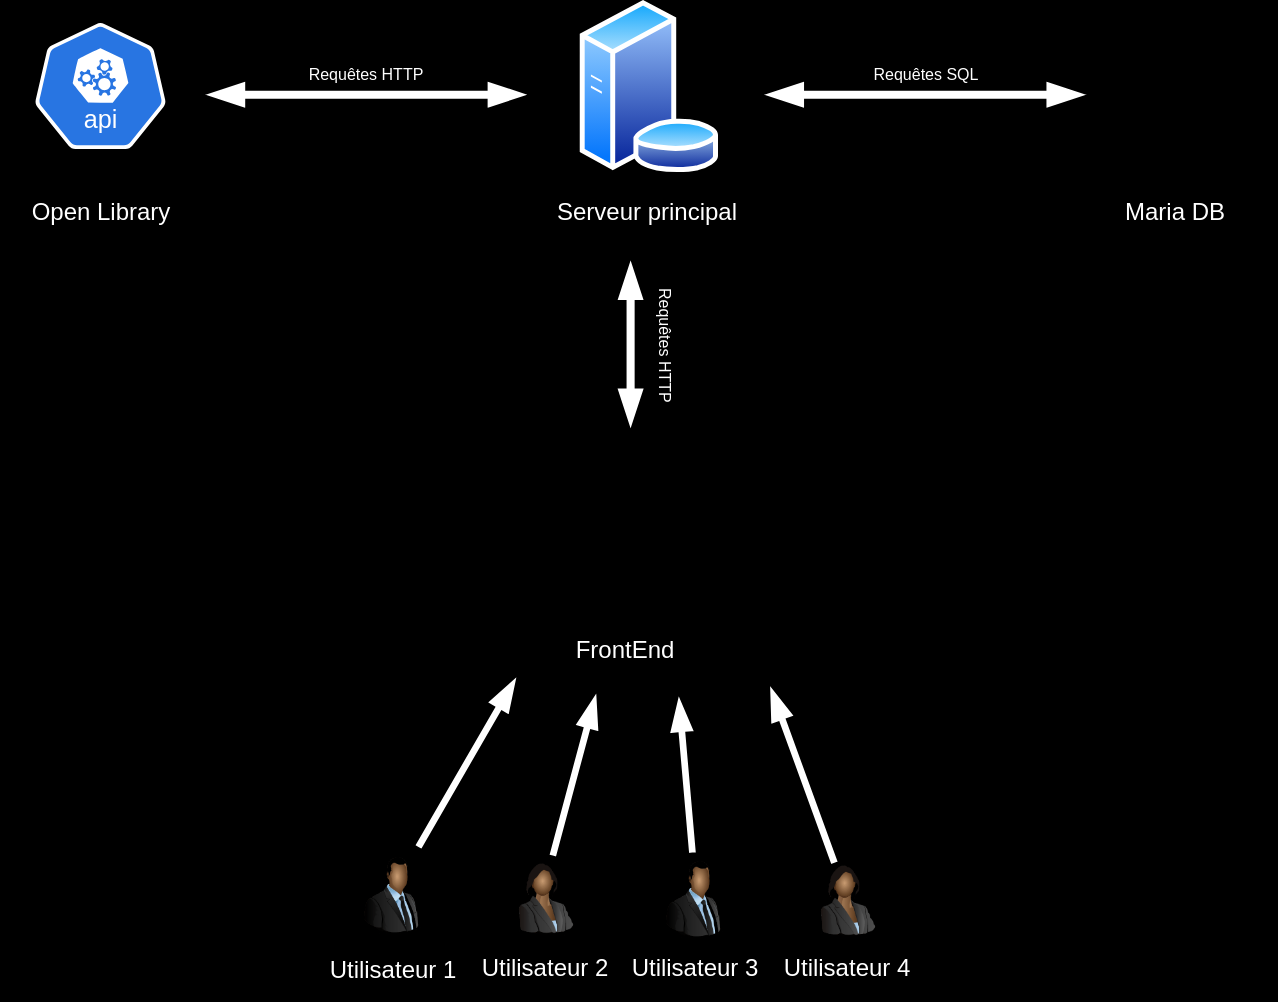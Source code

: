 <mxfile version="24.5.2" type="github">
  <diagram name="Page-1" id="K4EIJ_kx2BmpZi9qtdBt">
    <mxGraphModel dx="795" dy="503" grid="0" gridSize="10" guides="1" tooltips="1" connect="1" arrows="1" fold="1" page="1" pageScale="1" pageWidth="1169" pageHeight="827" background="#000000" math="0" shadow="0">
      <root>
        <mxCell id="0" />
        <mxCell id="1" parent="0" />
        <mxCell id="ydagU0OwPg33FftVNVz--34" value="" style="group" vertex="1" connectable="0" parent="1">
          <mxGeometry x="273" y="304" width="637.93" height="500" as="geometry" />
        </mxCell>
        <mxCell id="ydagU0OwPg33FftVNVz--2" value="" style="image;html=1;image=img/lib/clip_art/people/Suit_Man_Black_128x128.png" vertex="1" parent="ydagU0OwPg33FftVNVz--34">
          <mxGeometry x="176" y="427" width="41" height="42" as="geometry" />
        </mxCell>
        <mxCell id="ydagU0OwPg33FftVNVz--3" value="" style="image;html=1;image=img/lib/clip_art/people/Suit_Man_Black_128x128.png" vertex="1" parent="ydagU0OwPg33FftVNVz--34">
          <mxGeometry x="327" y="429" width="41" height="42" as="geometry" />
        </mxCell>
        <mxCell id="ydagU0OwPg33FftVNVz--4" value="" style="image;html=1;image=img/lib/clip_art/people/Suit_Woman_Black_128x128.png" vertex="1" parent="ydagU0OwPg33FftVNVz--34">
          <mxGeometry x="246" y="427" width="52" height="43" as="geometry" />
        </mxCell>
        <mxCell id="ydagU0OwPg33FftVNVz--5" value="" style="image;html=1;image=img/lib/clip_art/people/Suit_Woman_Black_128x128.png" vertex="1" parent="ydagU0OwPg33FftVNVz--34">
          <mxGeometry x="397" y="428" width="52" height="43" as="geometry" />
        </mxCell>
        <mxCell id="ydagU0OwPg33FftVNVz--6" value="Utilisateur 1" style="text;html=1;align=center;verticalAlign=middle;whiteSpace=wrap;rounded=0;fontColor=#FFFFFF;" vertex="1" parent="ydagU0OwPg33FftVNVz--34">
          <mxGeometry x="161" y="470" width="71" height="30" as="geometry" />
        </mxCell>
        <mxCell id="ydagU0OwPg33FftVNVz--7" value="Utilisateur 2" style="text;html=1;align=center;verticalAlign=middle;whiteSpace=wrap;rounded=0;fontColor=#FFFFFF;" vertex="1" parent="ydagU0OwPg33FftVNVz--34">
          <mxGeometry x="236.5" y="469" width="71" height="30" as="geometry" />
        </mxCell>
        <mxCell id="ydagU0OwPg33FftVNVz--8" value="Utilisateur 3" style="text;html=1;align=center;verticalAlign=middle;whiteSpace=wrap;rounded=0;fontColor=#FFFFFF;" vertex="1" parent="ydagU0OwPg33FftVNVz--34">
          <mxGeometry x="312" y="469" width="71" height="30" as="geometry" />
        </mxCell>
        <mxCell id="ydagU0OwPg33FftVNVz--9" value="Utilisateur 4" style="text;html=1;align=center;verticalAlign=middle;whiteSpace=wrap;rounded=0;fontColor=#FFFFFF;" vertex="1" parent="ydagU0OwPg33FftVNVz--34">
          <mxGeometry x="387.5" y="469" width="71" height="30" as="geometry" />
        </mxCell>
        <mxCell id="ydagU0OwPg33FftVNVz--10" value="FrontEnd" style="text;html=1;align=center;verticalAlign=middle;whiteSpace=wrap;rounded=0;fontColor=#FFFFFF;" vertex="1" parent="ydagU0OwPg33FftVNVz--34">
          <mxGeometry x="276.5" y="310" width="71" height="30" as="geometry" />
        </mxCell>
        <mxCell id="ydagU0OwPg33FftVNVz--12" value="" style="image;aspect=fixed;perimeter=ellipsePerimeter;html=1;align=center;shadow=0;dashed=0;spacingTop=3;image=img/lib/active_directory/database_server.svg;" vertex="1" parent="ydagU0OwPg33FftVNVz--34">
          <mxGeometry x="289.17" width="70.52" height="86" as="geometry" />
        </mxCell>
        <mxCell id="ydagU0OwPg33FftVNVz--13" value="Serveur principal" style="text;html=1;align=center;verticalAlign=middle;whiteSpace=wrap;rounded=0;fontColor=#FFFFFF;" vertex="1" parent="ydagU0OwPg33FftVNVz--34">
          <mxGeometry x="273.43" y="91" width="100.5" height="30" as="geometry" />
        </mxCell>
        <mxCell id="ydagU0OwPg33FftVNVz--14" value="" style="aspect=fixed;sketch=0;html=1;dashed=0;whitespace=wrap;verticalLabelPosition=bottom;verticalAlign=top;fillColor=#2875E2;strokeColor=#ffffff;points=[[0.005,0.63,0],[0.1,0.2,0],[0.9,0.2,0],[0.5,0,0],[0.995,0.63,0],[0.72,0.99,0],[0.5,1,0],[0.28,0.99,0]];shape=mxgraph.kubernetes.icon2;kubernetesLabel=1;prIcon=api" vertex="1" parent="ydagU0OwPg33FftVNVz--34">
          <mxGeometry x="17.43" y="11.5" width="65.63" height="63" as="geometry" />
        </mxCell>
        <mxCell id="ydagU0OwPg33FftVNVz--15" value="Open Library" style="text;html=1;align=center;verticalAlign=middle;whiteSpace=wrap;rounded=0;fontColor=#FFFFFF;" vertex="1" parent="ydagU0OwPg33FftVNVz--34">
          <mxGeometry y="91" width="100.5" height="30" as="geometry" />
        </mxCell>
        <mxCell id="ydagU0OwPg33FftVNVz--16" value="" style="shape=image;html=1;verticalAlign=top;verticalLabelPosition=bottom;labelBackgroundColor=#ffffff;imageAspect=0;aspect=fixed;image=https://cdn2.iconfinder.com/data/icons/whcompare-isometric-web-hosting-servers/50/database-128.png" vertex="1" parent="ydagU0OwPg33FftVNVz--34">
          <mxGeometry x="551.43" y="6.75" width="72.5" height="72.5" as="geometry" />
        </mxCell>
        <mxCell id="ydagU0OwPg33FftVNVz--17" value="Maria DB" style="text;html=1;align=center;verticalAlign=middle;whiteSpace=wrap;rounded=0;fontColor=#FFFFFF;" vertex="1" parent="ydagU0OwPg33FftVNVz--34">
          <mxGeometry x="537.43" y="91" width="100.5" height="30" as="geometry" />
        </mxCell>
        <mxCell id="ydagU0OwPg33FftVNVz--19" value="" style="html=1;shadow=0;dashed=0;align=center;verticalAlign=middle;shape=mxgraph.arrows2.arrow;dy=0.67;dx=20;notch=0;rotation=-60;" vertex="1" parent="ydagU0OwPg33FftVNVz--34">
          <mxGeometry x="184" y="374" width="100" height="13.14" as="geometry" />
        </mxCell>
        <mxCell id="ydagU0OwPg33FftVNVz--20" value="" style="html=1;shadow=0;dashed=0;align=center;verticalAlign=middle;shape=mxgraph.arrows2.arrow;dy=0.67;dx=20;notch=0;rotation=-75;" vertex="1" parent="ydagU0OwPg33FftVNVz--34">
          <mxGeometry x="244.41" y="380.14" width="86" height="13.14" as="geometry" />
        </mxCell>
        <mxCell id="ydagU0OwPg33FftVNVz--21" value="" style="html=1;shadow=0;dashed=0;align=center;verticalAlign=middle;shape=mxgraph.arrows2.arrow;dy=0.67;dx=20;notch=0;rotation=-95;" vertex="1" parent="ydagU0OwPg33FftVNVz--34">
          <mxGeometry x="302.5" y="380.14" width="80.5" height="13.14" as="geometry" />
        </mxCell>
        <mxCell id="ydagU0OwPg33FftVNVz--22" value="" style="html=1;shadow=0;dashed=0;align=center;verticalAlign=middle;shape=mxgraph.arrows2.arrow;dy=0.67;dx=20;notch=0;rotation=-110;" vertex="1" parent="ydagU0OwPg33FftVNVz--34">
          <mxGeometry x="352.89" y="380.14" width="96.11" height="13.14" as="geometry" />
        </mxCell>
        <mxCell id="ydagU0OwPg33FftVNVz--23" value="" style="html=1;shadow=0;dashed=0;align=center;verticalAlign=middle;shape=mxgraph.arrows2.twoWayArrow;dy=0.65;dx=22;rotation=-90;" vertex="1" parent="ydagU0OwPg33FftVNVz--34">
          <mxGeometry x="271.67" y="164.96" width="87.26" height="14.41" as="geometry" />
        </mxCell>
        <mxCell id="ydagU0OwPg33FftVNVz--24" value="Requêtes HTTP" style="text;html=1;align=center;verticalAlign=middle;whiteSpace=wrap;rounded=0;fontColor=#FFFFFF;fontSize=8;rotation=90;" vertex="1" parent="ydagU0OwPg33FftVNVz--34">
          <mxGeometry x="302.5" y="163.24" width="60" height="17.84" as="geometry" />
        </mxCell>
        <mxCell id="ydagU0OwPg33FftVNVz--26" style="edgeStyle=orthogonalEdgeStyle;rounded=0;orthogonalLoop=1;jettySize=auto;html=1;exitX=0.5;exitY=0;exitDx=0;exitDy=4.683;exitPerimeter=0;entryX=0;entryY=0.75;entryDx=0;entryDy=0;" edge="1" parent="ydagU0OwPg33FftVNVz--34" target="ydagU0OwPg33FftVNVz--24">
          <mxGeometry relative="1" as="geometry">
            <mxPoint x="462.63" y="177.683" as="sourcePoint" />
          </mxGeometry>
        </mxCell>
        <mxCell id="ydagU0OwPg33FftVNVz--27" value="" style="html=1;shadow=0;dashed=0;align=center;verticalAlign=middle;shape=mxgraph.arrows2.twoWayArrow;dy=0.65;dx=22;rotation=-90;direction=south;" vertex="1" parent="ydagU0OwPg33FftVNVz--34">
          <mxGeometry x="455.42" y="-34.74" width="14.41" height="164.2" as="geometry" />
        </mxCell>
        <mxCell id="ydagU0OwPg33FftVNVz--28" value="" style="html=1;shadow=0;dashed=0;align=center;verticalAlign=middle;shape=mxgraph.arrows2.twoWayArrow;dy=0.65;dx=22;rotation=-90;direction=south;" vertex="1" parent="ydagU0OwPg33FftVNVz--34">
          <mxGeometry x="176.0" y="-34.74" width="14.41" height="164.2" as="geometry" />
        </mxCell>
        <mxCell id="ydagU0OwPg33FftVNVz--29" value="Requêtes HTTP" style="text;html=1;align=center;verticalAlign=middle;whiteSpace=wrap;rounded=0;fontColor=#FFFFFF;fontSize=8;rotation=0;" vertex="1" parent="ydagU0OwPg33FftVNVz--34">
          <mxGeometry x="153.2" y="28" width="60" height="17.84" as="geometry" />
        </mxCell>
        <mxCell id="ydagU0OwPg33FftVNVz--30" value="Requêtes SQL" style="text;html=1;align=center;verticalAlign=middle;whiteSpace=wrap;rounded=0;fontColor=#FFFFFF;fontSize=8;rotation=0;" vertex="1" parent="ydagU0OwPg33FftVNVz--34">
          <mxGeometry x="432.63" y="28" width="60" height="17.84" as="geometry" />
        </mxCell>
        <mxCell id="ydagU0OwPg33FftVNVz--31" value="" style="shape=image;html=1;verticalAlign=top;verticalLabelPosition=bottom;labelBackgroundColor=#ffffff;imageAspect=0;aspect=fixed;image=https://cdn0.iconfinder.com/data/icons/luisance_pack/128/ordinateur_portable_allum.png" vertex="1" parent="ydagU0OwPg33FftVNVz--34">
          <mxGeometry x="241" y="185" width="155" height="155" as="geometry" />
        </mxCell>
      </root>
    </mxGraphModel>
  </diagram>
</mxfile>
